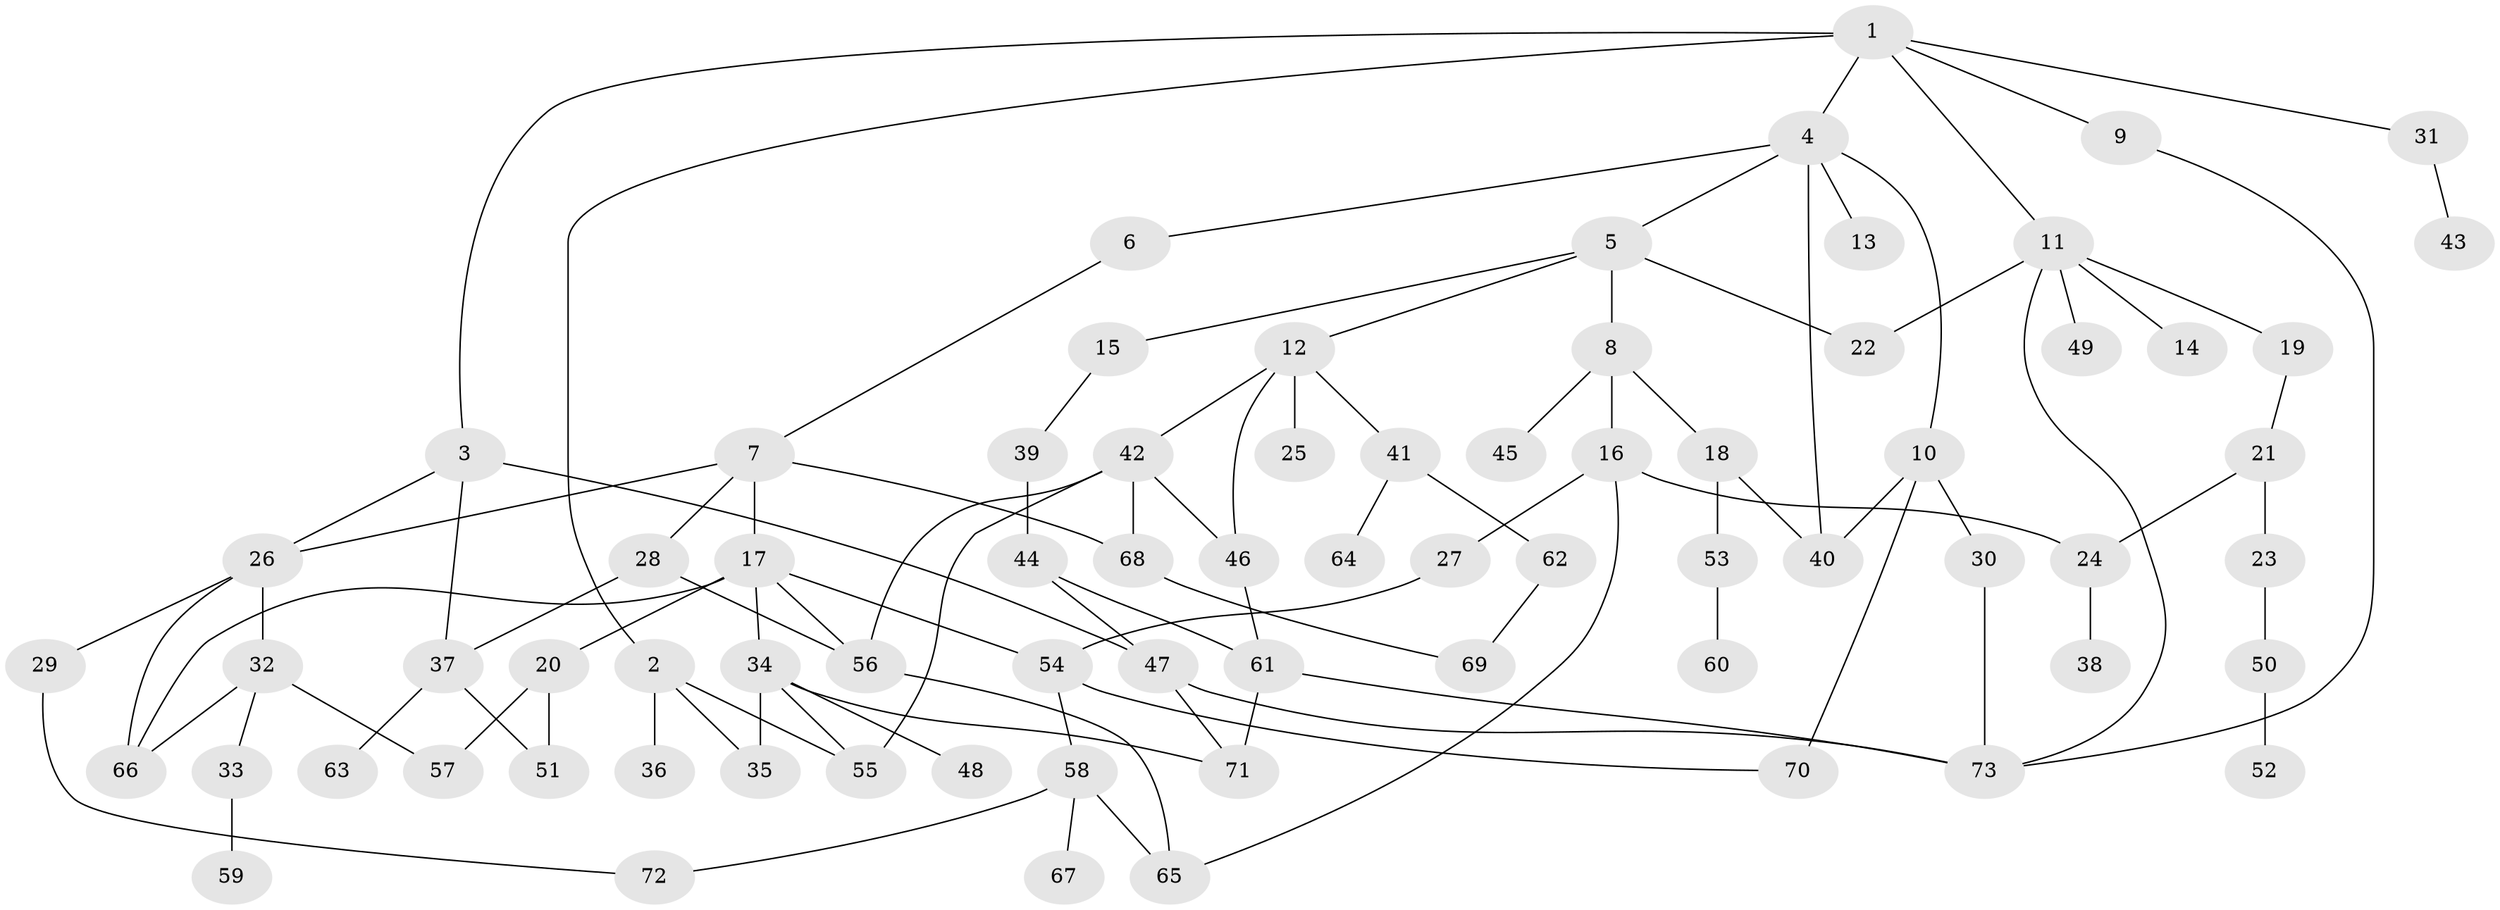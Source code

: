// Generated by graph-tools (version 1.1) at 2025/10/02/27/25 16:10:54]
// undirected, 73 vertices, 103 edges
graph export_dot {
graph [start="1"]
  node [color=gray90,style=filled];
  1;
  2;
  3;
  4;
  5;
  6;
  7;
  8;
  9;
  10;
  11;
  12;
  13;
  14;
  15;
  16;
  17;
  18;
  19;
  20;
  21;
  22;
  23;
  24;
  25;
  26;
  27;
  28;
  29;
  30;
  31;
  32;
  33;
  34;
  35;
  36;
  37;
  38;
  39;
  40;
  41;
  42;
  43;
  44;
  45;
  46;
  47;
  48;
  49;
  50;
  51;
  52;
  53;
  54;
  55;
  56;
  57;
  58;
  59;
  60;
  61;
  62;
  63;
  64;
  65;
  66;
  67;
  68;
  69;
  70;
  71;
  72;
  73;
  1 -- 2;
  1 -- 3;
  1 -- 4;
  1 -- 9;
  1 -- 11;
  1 -- 31;
  2 -- 36;
  2 -- 55;
  2 -- 35;
  3 -- 26;
  3 -- 37;
  3 -- 47;
  4 -- 5;
  4 -- 6;
  4 -- 10;
  4 -- 13;
  4 -- 40;
  5 -- 8;
  5 -- 12;
  5 -- 15;
  5 -- 22;
  6 -- 7;
  7 -- 17;
  7 -- 28;
  7 -- 68;
  7 -- 26;
  8 -- 16;
  8 -- 18;
  8 -- 45;
  9 -- 73;
  10 -- 30;
  10 -- 40;
  10 -- 70;
  11 -- 14;
  11 -- 19;
  11 -- 49;
  11 -- 22;
  11 -- 73;
  12 -- 25;
  12 -- 41;
  12 -- 42;
  12 -- 46;
  15 -- 39;
  16 -- 24;
  16 -- 27;
  16 -- 65;
  17 -- 20;
  17 -- 34;
  17 -- 54;
  17 -- 66;
  17 -- 56;
  18 -- 53;
  18 -- 40;
  19 -- 21;
  20 -- 51;
  20 -- 57;
  21 -- 23;
  21 -- 24;
  23 -- 50;
  24 -- 38;
  26 -- 29;
  26 -- 32;
  26 -- 66;
  27 -- 54;
  28 -- 37;
  28 -- 56;
  29 -- 72;
  30 -- 73;
  31 -- 43;
  32 -- 33;
  32 -- 57;
  32 -- 66;
  33 -- 59;
  34 -- 35;
  34 -- 48;
  34 -- 55;
  34 -- 71;
  37 -- 63;
  37 -- 51;
  39 -- 44;
  41 -- 62;
  41 -- 64;
  42 -- 56;
  42 -- 68;
  42 -- 55;
  42 -- 46;
  44 -- 47;
  44 -- 61;
  46 -- 61;
  47 -- 73;
  47 -- 71;
  50 -- 52;
  53 -- 60;
  54 -- 58;
  54 -- 70;
  56 -- 65;
  58 -- 67;
  58 -- 72;
  58 -- 65;
  61 -- 71;
  61 -- 73;
  62 -- 69;
  68 -- 69;
}
